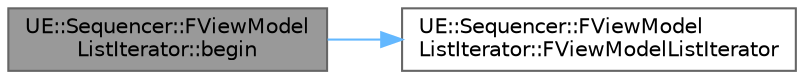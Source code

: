 digraph "UE::Sequencer::FViewModelListIterator::begin"
{
 // INTERACTIVE_SVG=YES
 // LATEX_PDF_SIZE
  bgcolor="transparent";
  edge [fontname=Helvetica,fontsize=10,labelfontname=Helvetica,labelfontsize=10];
  node [fontname=Helvetica,fontsize=10,shape=box,height=0.2,width=0.4];
  rankdir="LR";
  Node1 [id="Node000001",label="UE::Sequencer::FViewModel\lListIterator::begin",height=0.2,width=0.4,color="gray40", fillcolor="grey60", style="filled", fontcolor="black",tooltip=" "];
  Node1 -> Node2 [id="edge1_Node000001_Node000002",color="steelblue1",style="solid",tooltip=" "];
  Node2 [id="Node000002",label="UE::Sequencer::FViewModel\lListIterator::FViewModelListIterator",height=0.2,width=0.4,color="grey40", fillcolor="white", style="filled",URL="$d0/d69/structUE_1_1Sequencer_1_1FViewModelListIterator.html#a96d9d9f8ea8efd006338b9f1aa8bc3c7",tooltip=" "];
}
